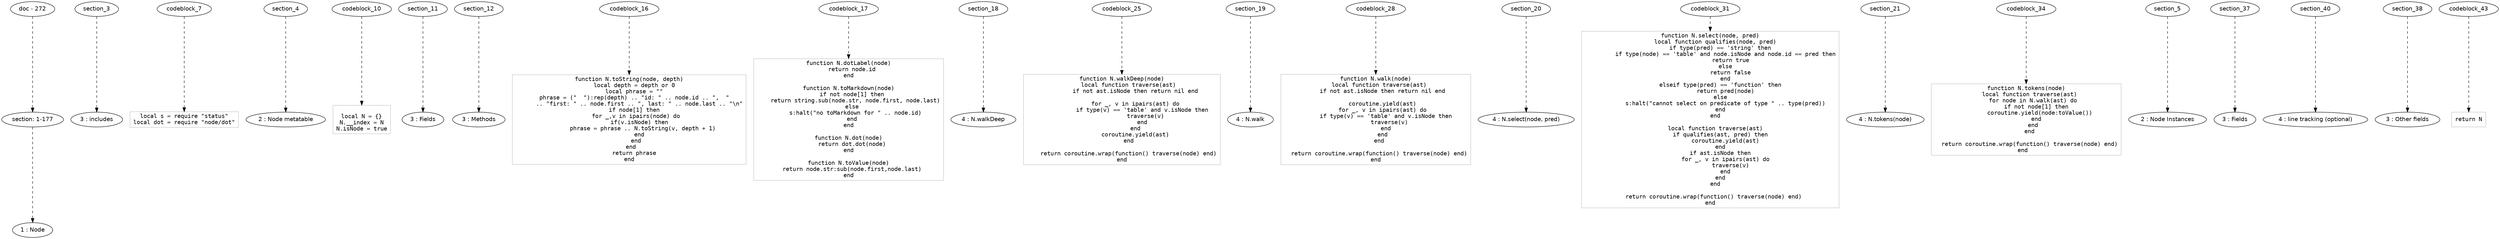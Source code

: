 digraph hierarchy {

node [fontname=Helvetica]
edge [style=dashed]

doc_0 [label="doc - 272"]


doc_0 -> { section_1}
{rank=same; section_1}

section_1 [label="section: 1-177"]


section_1 -> { header_2}
{rank=same; header_2}

header_2 [label="1 : Node"]


section_3 -> { header_6}
{rank=same; header_6}

header_6 [label="3 : includes"]


codeblock_7 -> leaf_8
leaf_8  [color=Gray,shape=rectangle,fontname=Inconsolata,label="local s = require \"status\"
local dot = require \"node/dot\""]
section_4 -> { header_9}
{rank=same; header_9}

header_9 [label="2 : Node metatable"]


codeblock_10 -> leaf_13
leaf_13  [color=Gray,shape=rectangle,fontname=Inconsolata,label="
local N = {}
N.__index = N
N.isNode = true"]
section_11 -> { header_14}
{rank=same; header_14}

header_14 [label="3 : Fields"]


section_12 -> { header_15}
{rank=same; header_15}

header_15 [label="3 : Methods"]


codeblock_16 -> leaf_22
leaf_22  [color=Gray,shape=rectangle,fontname=Inconsolata,label="function N.toString(node, depth)
   local depth = depth or 0
   local phrase = \"\"
   phrase = (\"  \"):rep(depth) .. \"id: \" .. node.id .. \",  \"
      .. \"first: \" .. node.first .. \", last: \" .. node.last .. \"\\n\"
   if node[1] then
    for _,v in ipairs(node) do
      if(v.isNode) then
        phrase = phrase .. N.toString(v, depth + 1)
      end
    end
  end 
   return phrase
end"]
codeblock_17 -> leaf_23
leaf_23  [color=Gray,shape=rectangle,fontname=Inconsolata,label="function N.dotLabel(node)
  return node.id
end

function N.toMarkdown(node)
  if not node[1] then
    return string.sub(node.str, node.first, node.last)
  else
    s:halt(\"no toMarkdown for \" .. node.id)
  end
end

function N.dot(node)
  return dot.dot(node)
end

function N.toValue(node)
  return node.str:sub(node.first,node.last)
end
"]
section_18 -> { header_24}
{rank=same; header_24}

header_24 [label="4 : N.walkDeep"]


codeblock_25 -> leaf_26
leaf_26  [color=Gray,shape=rectangle,fontname=Inconsolata,label="function N.walkDeep(node)
    local function traverse(ast)
        if not ast.isNode then return nil end

        for _, v in ipairs(ast) do
            if type(v) == 'table' and v.isNode then
              traverse(v)
            end
        end
        coroutine.yield(ast)
    end

    return coroutine.wrap(function() traverse(node) end)
end"]
section_19 -> { header_27}
{rank=same; header_27}

header_27 [label="4 : N.walk"]


codeblock_28 -> leaf_29
leaf_29  [color=Gray,shape=rectangle,fontname=Inconsolata,label="function N.walk(node)
  local function traverse(ast)
    if not ast.isNode then return nil end

    coroutine.yield(ast)
    for _, v in ipairs(ast) do
      if type(v) == 'table' and v.isNode then
        traverse(v)
      end
    end
  end

  return coroutine.wrap(function() traverse(node) end)
end
"]
section_20 -> { header_30}
{rank=same; header_30}

header_30 [label="4 : N.select(node, pred)"]


codeblock_31 -> leaf_32
leaf_32  [color=Gray,shape=rectangle,fontname=Inconsolata,label="function N.select(node, pred)
   local function qualifies(node, pred)
      if type(pred) == 'string' then
         if type(node) == 'table' and node.isNode and node.id == pred then
            return true
         else
            return false
         end
      elseif type(pred) == 'function' then
         return pred(node)
      else
         s:halt(\"cannot select on predicate of type \" .. type(pred))
      end
   end

   local function traverse(ast)
      if qualifies(ast, pred) then
         coroutine.yield(ast)
      end
      if ast.isNode then
         for _, v in ipairs(ast) do
            traverse(v)
         end
      end
   end

  return coroutine.wrap(function() traverse(node) end)
end"]
section_21 -> { header_33}
{rank=same; header_33}

header_33 [label="4 : N.tokens(node)"]


codeblock_34 -> leaf_35
leaf_35  [color=Gray,shape=rectangle,fontname=Inconsolata,label="function N.tokens(node)
  local function traverse(ast)
    for node in N.walk(ast) do
      if not node[1] then
        coroutine.yield(node:toValue())
      end
    end
  end

  return coroutine.wrap(function() traverse(node) end)
end  "]
section_5 -> { header_36}
{rank=same; header_36}

header_36 [label="2 : Node Instances"]


section_37 -> { header_39}
{rank=same; header_39}

header_39 [label="3 : Fields"]


section_40 -> { header_41}
{rank=same; header_41}

header_41 [label="4 : line tracking (optional)"]


section_38 -> { header_42}
{rank=same; header_42}

header_42 [label="3 : Other fields"]


codeblock_43 -> leaf_44
leaf_44  [color=Gray,shape=rectangle,fontname=Inconsolata,label="return N"]

}
